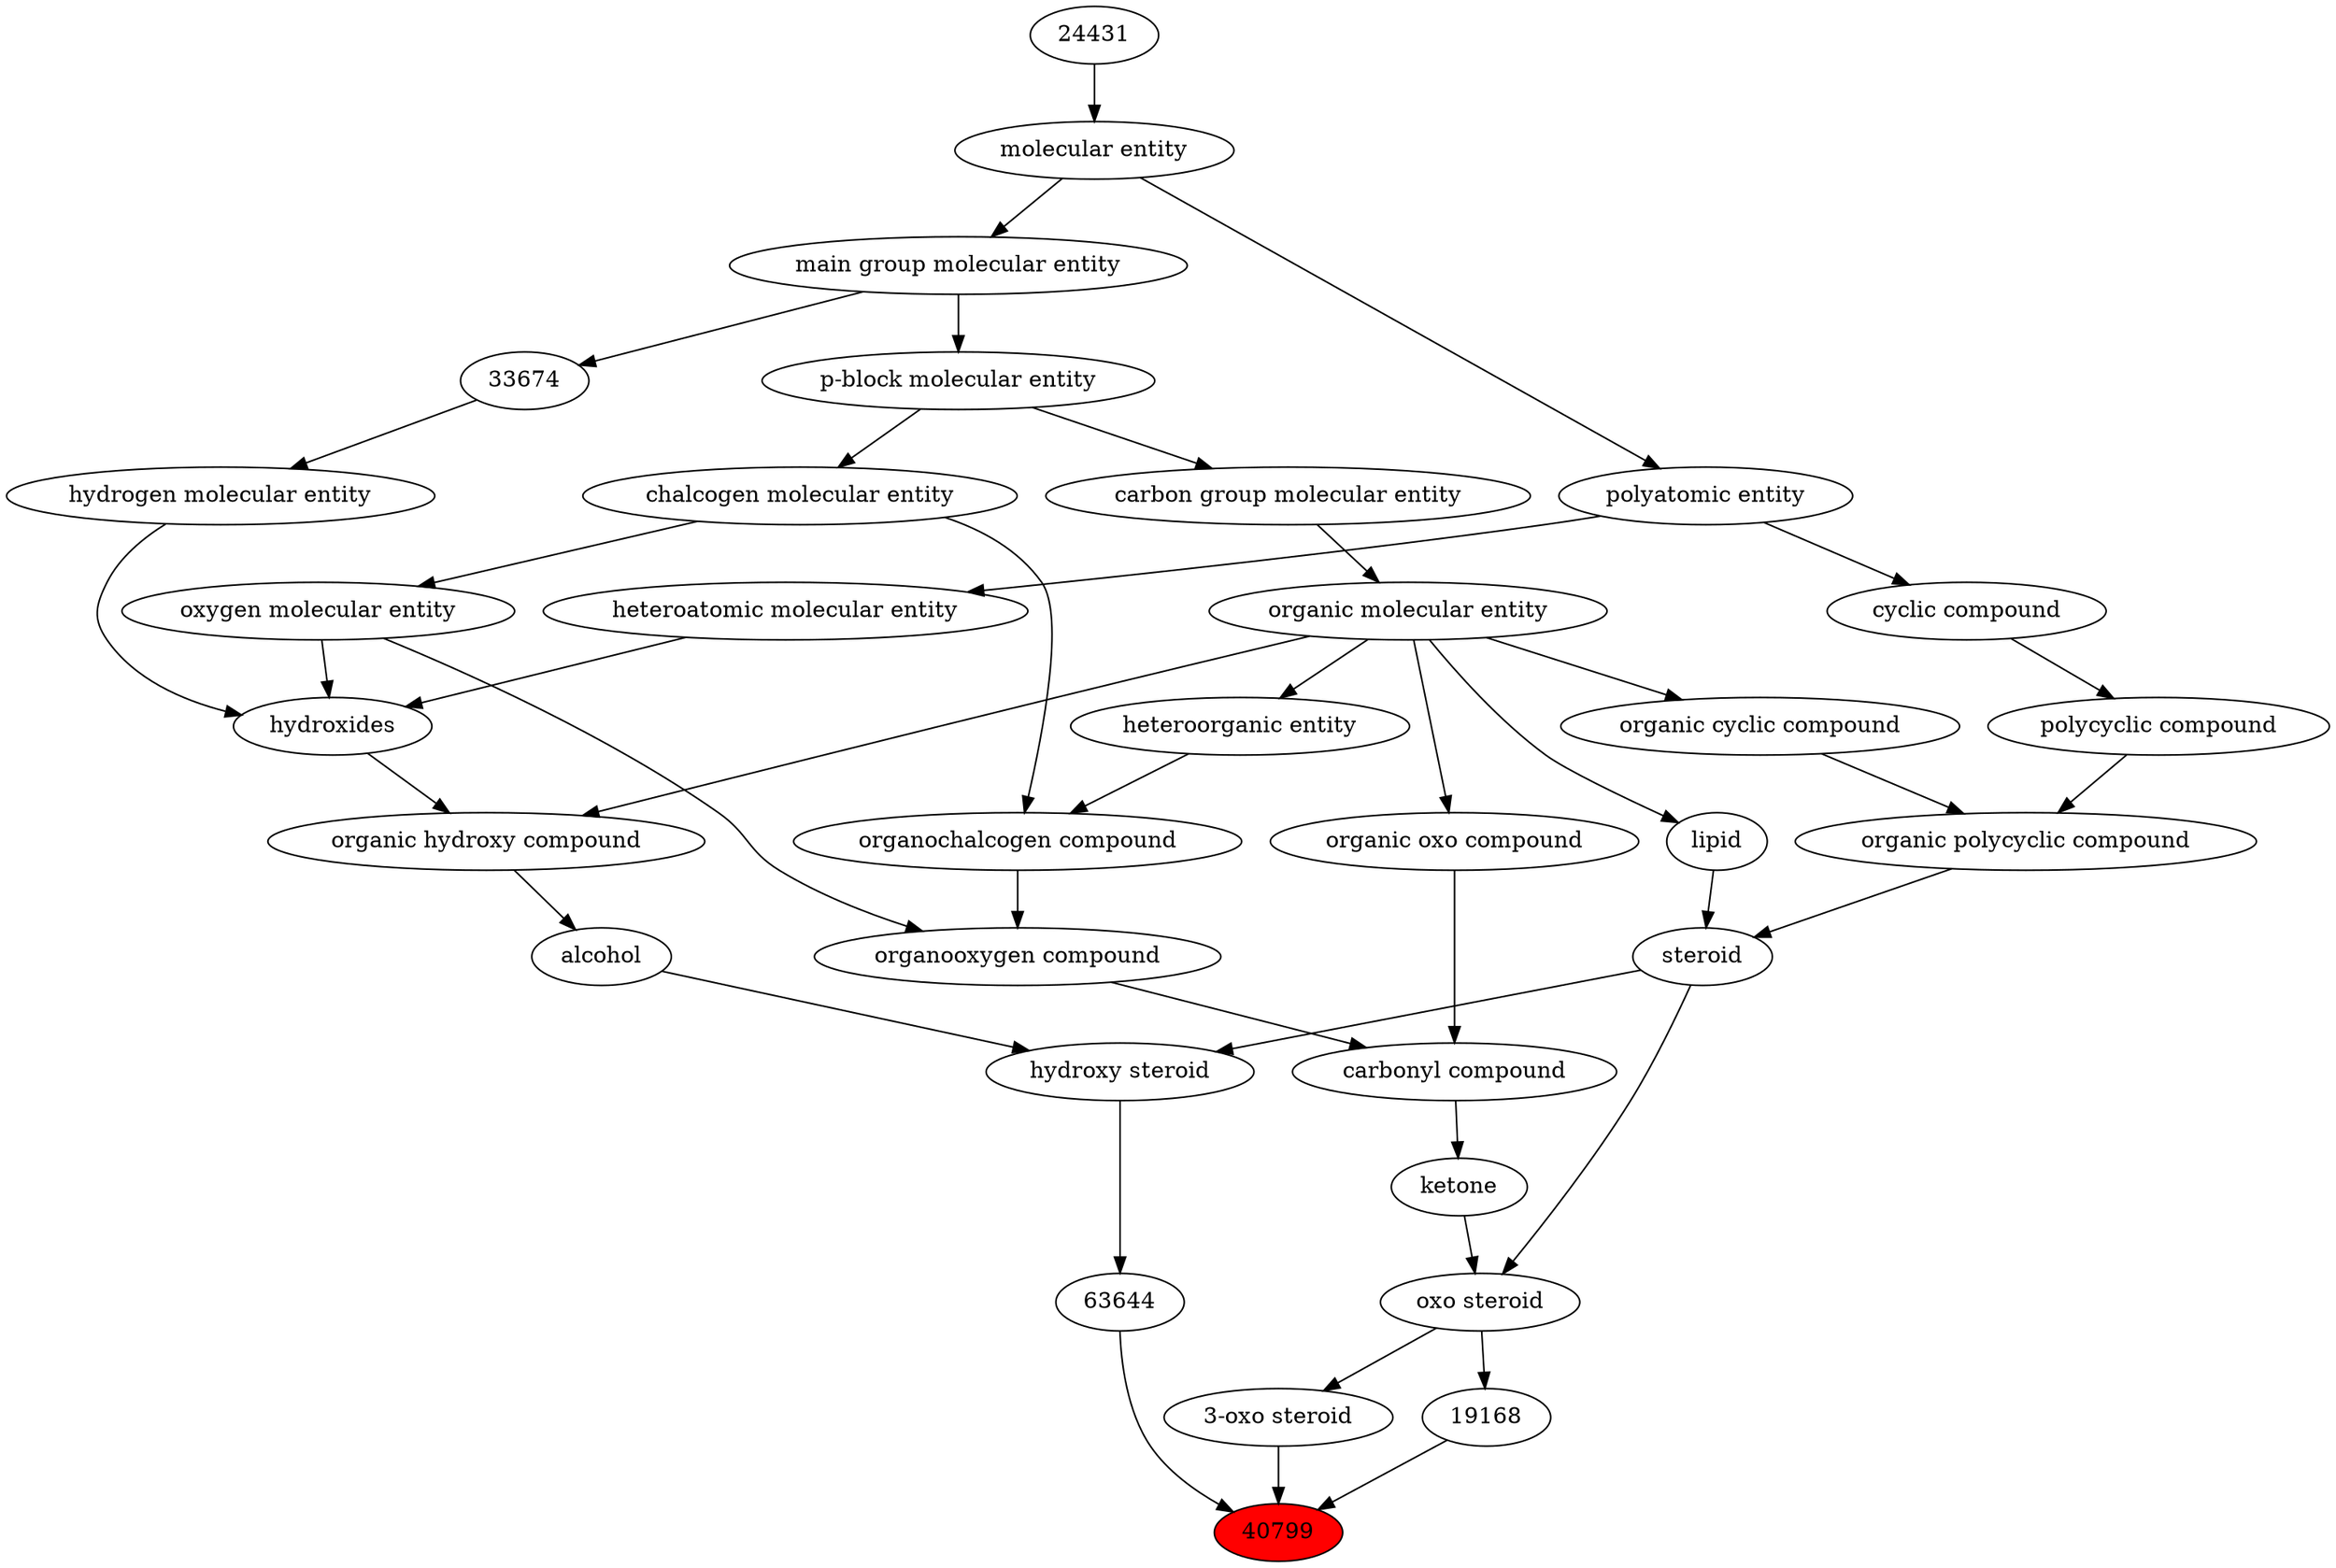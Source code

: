 digraph tree{ 
40799 [label="40799" fillcolor=red style=filled]
19168 -> 40799
47788 -> 40799
63644 -> 40799
19168 [label="19168"]
35789 -> 19168
47788 [label="3-oxo steroid"]
35789 -> 47788
63644 [label="63644"]
35350 -> 63644
35789 [label="oxo steroid"]
17087 -> 35789
35341 -> 35789
35350 [label="hydroxy steroid"]
30879 -> 35350
35341 -> 35350
17087 [label="ketone"]
36586 -> 17087
35341 [label="steroid"]
51958 -> 35341
18059 -> 35341
30879 [label="alcohol"]
33822 -> 30879
36586 [label="carbonyl compound"]
36587 -> 36586
36963 -> 36586
51958 [label="organic polycyclic compound"]
33832 -> 51958
33635 -> 51958
18059 [label="lipid"]
50860 -> 18059
33822 [label="organic hydroxy compound"]
24651 -> 33822
50860 -> 33822
36587 [label="organic oxo compound"]
50860 -> 36587
36963 [label="organooxygen compound"]
36962 -> 36963
25806 -> 36963
33832 [label="organic cyclic compound"]
50860 -> 33832
33635 [label="polycyclic compound"]
33595 -> 33635
50860 [label="organic molecular entity"]
33582 -> 50860
24651 [label="hydroxides"]
25806 -> 24651
33608 -> 24651
37577 -> 24651
36962 [label="organochalcogen compound"]
33285 -> 36962
33304 -> 36962
25806 [label="oxygen molecular entity"]
33304 -> 25806
33595 [label="cyclic compound"]
36357 -> 33595
33582 [label="carbon group molecular entity"]
33675 -> 33582
33608 [label="hydrogen molecular entity"]
33674 -> 33608
37577 [label="heteroatomic molecular entity"]
36357 -> 37577
33285 [label="heteroorganic entity"]
50860 -> 33285
33304 [label="chalcogen molecular entity"]
33675 -> 33304
36357 [label="polyatomic entity"]
23367 -> 36357
33675 [label="p-block molecular entity"]
33579 -> 33675
33674 [label="33674"]
33579 -> 33674
23367 [label="molecular entity"]
24431 -> 23367
33579 [label="main group molecular entity"]
23367 -> 33579
24431 [label="24431"]
}
